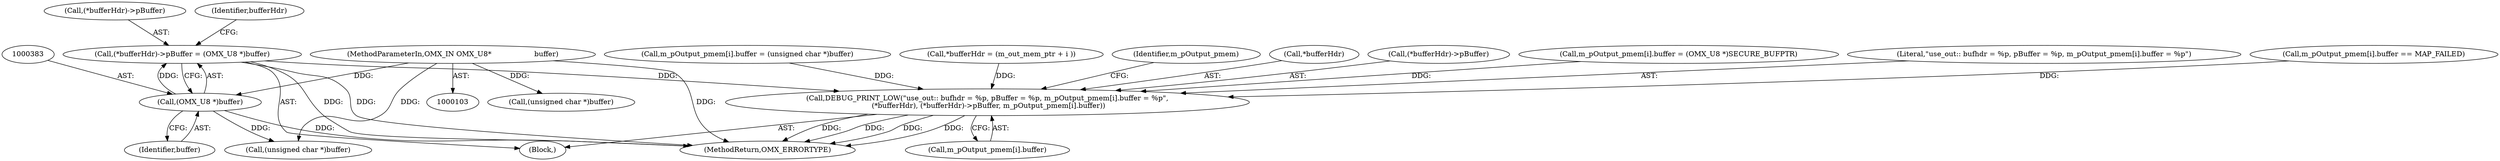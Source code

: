 digraph "0_Android_89913d7df36dbeb458ce165856bd6505a2ec647d_0@pointer" {
"1000377" [label="(Call,(*bufferHdr)->pBuffer = (OMX_U8 *)buffer)"];
"1000382" [label="(Call,(OMX_U8 *)buffer)"];
"1000109" [label="(MethodParameterIn,OMX_IN OMX_U8*                   buffer)"];
"1000608" [label="(Call,DEBUG_PRINT_LOW(\"use_out:: bufhdr = %p, pBuffer = %p, m_pOutput_pmem[i].buffer = %p\",\n (*bufferHdr), (*bufferHdr)->pBuffer, m_pOutput_pmem[i].buffer))"];
"1000612" [label="(Call,(*bufferHdr)->pBuffer)"];
"1000608" [label="(Call,DEBUG_PRINT_LOW(\"use_out:: bufhdr = %p, pBuffer = %p, m_pOutput_pmem[i].buffer = %p\",\n (*bufferHdr), (*bufferHdr)->pBuffer, m_pOutput_pmem[i].buffer))"];
"1000377" [label="(Call,(*bufferHdr)->pBuffer = (OMX_U8 *)buffer)"];
"1000476" [label="(Call,m_pOutput_pmem[i].buffer = (OMX_U8 *)SECURE_BUFPTR)"];
"1000594" [label="(Call,(unsigned char *)buffer)"];
"1000378" [label="(Call,(*bufferHdr)->pBuffer)"];
"1000616" [label="(Call,m_pOutput_pmem[i].buffer)"];
"1000609" [label="(Literal,\"use_out:: bufhdr = %p, pBuffer = %p, m_pOutput_pmem[i].buffer = %p\")"];
"1000384" [label="(Identifier,buffer)"];
"1000109" [label="(MethodParameterIn,OMX_IN OMX_U8*                   buffer)"];
"1000511" [label="(Call,m_pOutput_pmem[i].buffer == MAP_FAILED)"];
"1000605" [label="(Call,(unsigned char *)buffer)"];
"1000388" [label="(Identifier,bufferHdr)"];
"1000588" [label="(Call,m_pOutput_pmem[i].buffer = (unsigned char *)buffer)"];
"1000382" [label="(Call,(OMX_U8 *)buffer)"];
"1000371" [label="(Call,*bufferHdr = (m_out_mem_ptr + i ))"];
"1000626" [label="(Identifier,m_pOutput_pmem)"];
"1000646" [label="(MethodReturn,OMX_ERRORTYPE)"];
"1000610" [label="(Call,*bufferHdr)"];
"1000370" [label="(Block,)"];
"1000377" -> "1000370"  [label="AST: "];
"1000377" -> "1000382"  [label="CFG: "];
"1000378" -> "1000377"  [label="AST: "];
"1000382" -> "1000377"  [label="AST: "];
"1000388" -> "1000377"  [label="CFG: "];
"1000377" -> "1000646"  [label="DDG: "];
"1000377" -> "1000646"  [label="DDG: "];
"1000382" -> "1000377"  [label="DDG: "];
"1000377" -> "1000608"  [label="DDG: "];
"1000382" -> "1000384"  [label="CFG: "];
"1000383" -> "1000382"  [label="AST: "];
"1000384" -> "1000382"  [label="AST: "];
"1000382" -> "1000646"  [label="DDG: "];
"1000109" -> "1000382"  [label="DDG: "];
"1000382" -> "1000594"  [label="DDG: "];
"1000109" -> "1000103"  [label="AST: "];
"1000109" -> "1000646"  [label="DDG: "];
"1000109" -> "1000594"  [label="DDG: "];
"1000109" -> "1000605"  [label="DDG: "];
"1000608" -> "1000370"  [label="AST: "];
"1000608" -> "1000616"  [label="CFG: "];
"1000609" -> "1000608"  [label="AST: "];
"1000610" -> "1000608"  [label="AST: "];
"1000612" -> "1000608"  [label="AST: "];
"1000616" -> "1000608"  [label="AST: "];
"1000626" -> "1000608"  [label="CFG: "];
"1000608" -> "1000646"  [label="DDG: "];
"1000608" -> "1000646"  [label="DDG: "];
"1000608" -> "1000646"  [label="DDG: "];
"1000608" -> "1000646"  [label="DDG: "];
"1000371" -> "1000608"  [label="DDG: "];
"1000588" -> "1000608"  [label="DDG: "];
"1000476" -> "1000608"  [label="DDG: "];
"1000511" -> "1000608"  [label="DDG: "];
}
